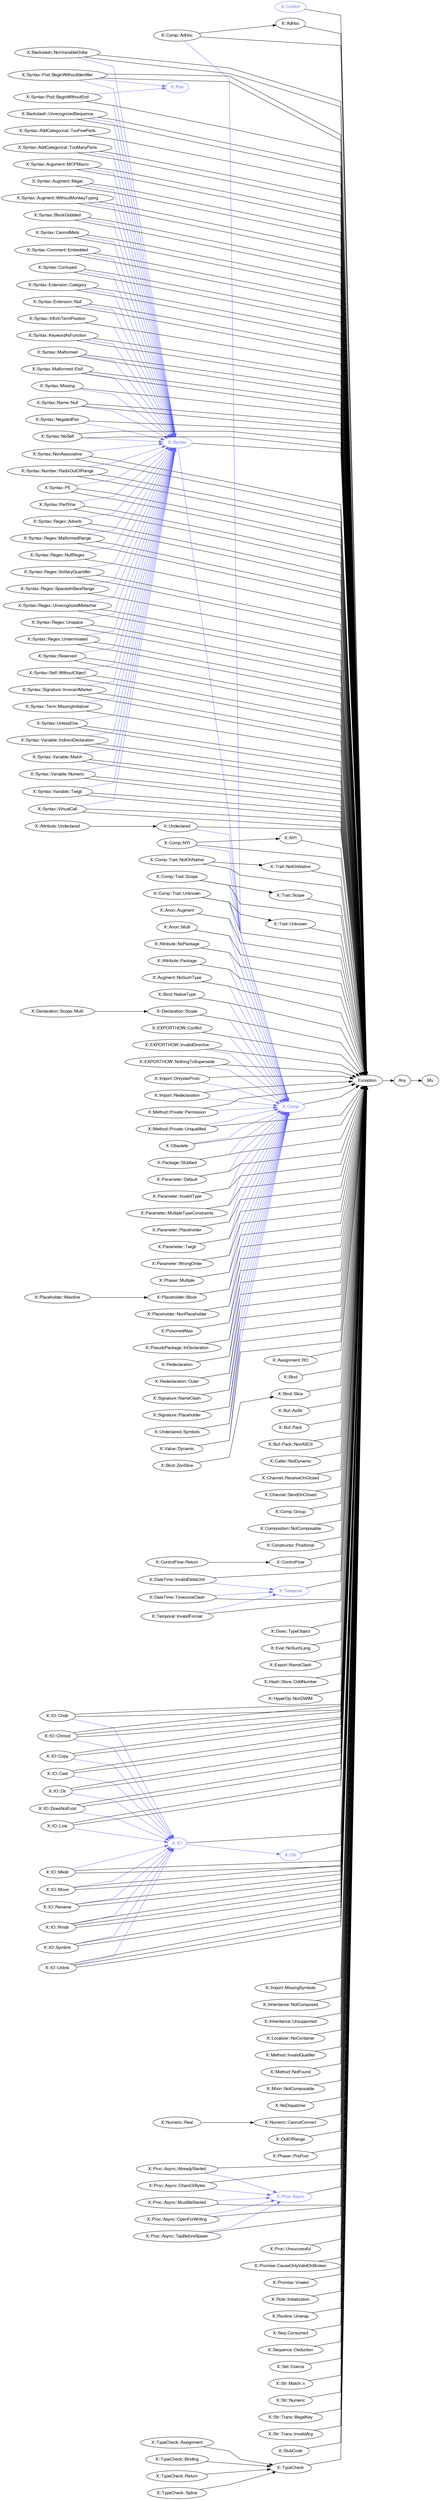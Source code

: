 digraph "perl6-type-graph" {
    rankdir=LR;
    splines=polyline;
    overlap=false; 
    // Types
    "X::Control" [color="#6666FF", fontcolor="#6666FF", href="/type/X::Control", fontname="FreeSans"];
    "X::AdHoc" [color="#000000", fontcolor="#000000", href="/type/X::AdHoc", fontname="FreeSans"];
    "X::Comp" [color="#6666FF", fontcolor="#6666FF", href="/type/X::Comp", fontname="FreeSans"];
    "X::Anon::Augment" [color="#000000", fontcolor="#000000", href="/type/X::Anon::Augment", fontname="FreeSans"];
    "X::Anon::Multi" [color="#000000", fontcolor="#000000", href="/type/X::Anon::Multi", fontname="FreeSans"];
    "X::Assignment::RO" [color="#000000", fontcolor="#000000", href="/type/X::Assignment::RO", fontname="FreeSans"];
    "X::Attribute::NoPackage" [color="#000000", fontcolor="#000000", href="/type/X::Attribute::NoPackage", fontname="FreeSans"];
    "X::Attribute::Package" [color="#000000", fontcolor="#000000", href="/type/X::Attribute::Package", fontname="FreeSans"];
    "X::Undeclared" [color="#000000", fontcolor="#000000", href="/type/X::Undeclared", fontname="FreeSans"];
    "X::Attribute::Undeclared" [color="#000000", fontcolor="#000000", href="/type/X::Attribute::Undeclared", fontname="FreeSans"];
    "X::Augment::NoSuchType" [color="#000000", fontcolor="#000000", href="/type/X::Augment::NoSuchType", fontname="FreeSans"];
    "X::Syntax" [color="#6666FF", fontcolor="#6666FF", href="/type/X::Syntax", fontname="FreeSans"];
    "X::Backslash::NonVariableDollar" [color="#000000", fontcolor="#000000", href="/type/X::Backslash::NonVariableDollar", fontname="FreeSans"];
    "X::Backslash::UnrecognizedSequence" [color="#000000", fontcolor="#000000", href="/type/X::Backslash::UnrecognizedSequence", fontname="FreeSans"];
    "X::Bind" [color="#000000", fontcolor="#000000", href="/type/X::Bind", fontname="FreeSans"];
    "X::Bind::NativeType" [color="#000000", fontcolor="#000000", href="/type/X::Bind::NativeType", fontname="FreeSans"];
    "X::Bind::Slice" [color="#000000", fontcolor="#000000", href="/type/X::Bind::Slice", fontname="FreeSans"];
    "X::Bind::ZenSlice" [color="#000000", fontcolor="#000000", href="/type/X::Bind::ZenSlice", fontname="FreeSans"];
    "X::Buf::AsStr" [color="#000000", fontcolor="#000000", href="/type/X::Buf::AsStr", fontname="FreeSans"];
    "X::Buf::Pack" [color="#000000", fontcolor="#000000", href="/type/X::Buf::Pack", fontname="FreeSans"];
    "X::Buf::Pack::NonASCII" [color="#000000", fontcolor="#000000", href="/type/X::Buf::Pack::NonASCII", fontname="FreeSans"];
    "X::Caller::NotDynamic" [color="#000000", fontcolor="#000000", href="/type/X::Caller::NotDynamic", fontname="FreeSans"];
    "X::Channel::ReceiveOnClosed" [color="#000000", fontcolor="#000000", href="/type/X::Channel::ReceiveOnClosed", fontname="FreeSans"];
    "X::Channel::SendOnClosed" [color="#000000", fontcolor="#000000", href="/type/X::Channel::SendOnClosed", fontname="FreeSans"];
    "X::Comp::AdHoc" [color="#000000", fontcolor="#000000", href="/type/X::Comp::AdHoc", fontname="FreeSans"];
    "X::Comp::Group" [color="#000000", fontcolor="#000000", href="/type/X::Comp::Group", fontname="FreeSans"];
    "X::NYI" [color="#000000", fontcolor="#000000", href="/type/X::NYI", fontname="FreeSans"];
    "X::Comp::NYI" [color="#000000", fontcolor="#000000", href="/type/X::Comp::NYI", fontname="FreeSans"];
    "X::Trait::NotOnNative" [color="#000000", fontcolor="#000000", href="/type/X::Trait::NotOnNative", fontname="FreeSans"];
    "X::Comp::Trait::NotOnNative" [color="#000000", fontcolor="#000000", href="/type/X::Comp::Trait::NotOnNative", fontname="FreeSans"];
    "X::Trait::Scope" [color="#000000", fontcolor="#000000", href="/type/X::Trait::Scope", fontname="FreeSans"];
    "X::Comp::Trait::Scope" [color="#000000", fontcolor="#000000", href="/type/X::Comp::Trait::Scope", fontname="FreeSans"];
    "X::Trait::Unknown" [color="#000000", fontcolor="#000000", href="/type/X::Trait::Unknown", fontname="FreeSans"];
    "X::Comp::Trait::Unknown" [color="#000000", fontcolor="#000000", href="/type/X::Comp::Trait::Unknown", fontname="FreeSans"];
    "X::Composition::NotComposable" [color="#000000", fontcolor="#000000", href="/type/X::Composition::NotComposable", fontname="FreeSans"];
    "X::Constructor::Positional" [color="#000000", fontcolor="#000000", href="/type/X::Constructor::Positional", fontname="FreeSans"];
    "X::ControlFlow" [color="#000000", fontcolor="#000000", href="/type/X::ControlFlow", fontname="FreeSans"];
    "X::ControlFlow::Return" [color="#000000", fontcolor="#000000", href="/type/X::ControlFlow::Return", fontname="FreeSans"];
    "X::Temporal" [color="#6666FF", fontcolor="#6666FF", href="/type/X::Temporal", fontname="FreeSans"];
    "X::DateTime::InvalidDeltaUnit" [color="#000000", fontcolor="#000000", href="/type/X::DateTime::InvalidDeltaUnit", fontname="FreeSans"];
    "X::DateTime::TimezoneClash" [color="#000000", fontcolor="#000000", href="/type/X::DateTime::TimezoneClash", fontname="FreeSans"];
    "X::Declaration::Scope" [color="#000000", fontcolor="#000000", href="/type/X::Declaration::Scope", fontname="FreeSans"];
    "X::Declaration::Scope::Multi" [color="#000000", fontcolor="#000000", href="/type/X::Declaration::Scope::Multi", fontname="FreeSans"];
    "X::Does::TypeObject" [color="#000000", fontcolor="#000000", href="/type/X::Does::TypeObject", fontname="FreeSans"];
    "X::EXPORTHOW::Conflict" [color="#000000", fontcolor="#000000", href="/type/X::EXPORTHOW::Conflict", fontname="FreeSans"];
    "X::EXPORTHOW::InvalidDirective" [color="#000000", fontcolor="#000000", href="/type/X::EXPORTHOW::InvalidDirective", fontname="FreeSans"];
    "X::EXPORTHOW::NothingToSupersede" [color="#000000", fontcolor="#000000", href="/type/X::EXPORTHOW::NothingToSupersede", fontname="FreeSans"];
    "X::Eval::NoSuchLang" [color="#000000", fontcolor="#000000", href="/type/X::Eval::NoSuchLang", fontname="FreeSans"];
    "X::Export::NameClash" [color="#000000", fontcolor="#000000", href="/type/X::Export::NameClash", fontname="FreeSans"];
    "X::Hash::Store::OddNumber" [color="#000000", fontcolor="#000000", href="/type/X::Hash::Store::OddNumber", fontname="FreeSans"];
    "X::HyperOp::NonDWIM" [color="#000000", fontcolor="#000000", href="/type/X::HyperOp::NonDWIM", fontname="FreeSans"];
    "X::OS" [color="#6666FF", fontcolor="#6666FF", href="/type/X::OS", fontname="FreeSans"];
    "X::IO" [color="#6666FF", fontcolor="#6666FF", href="/type/X::IO", fontname="FreeSans"];
    "X::IO::Chdir" [color="#000000", fontcolor="#000000", href="/type/X::IO::Chdir", fontname="FreeSans"];
    "X::IO::Chmod" [color="#000000", fontcolor="#000000", href="/type/X::IO::Chmod", fontname="FreeSans"];
    "X::IO::Copy" [color="#000000", fontcolor="#000000", href="/type/X::IO::Copy", fontname="FreeSans"];
    "X::IO::Cwd" [color="#000000", fontcolor="#000000", href="/type/X::IO::Cwd", fontname="FreeSans"];
    "X::IO::Dir" [color="#000000", fontcolor="#000000", href="/type/X::IO::Dir", fontname="FreeSans"];
    "X::IO::DoesNotExist" [color="#000000", fontcolor="#000000", href="/type/X::IO::DoesNotExist", fontname="FreeSans"];
    "X::IO::Link" [color="#000000", fontcolor="#000000", href="/type/X::IO::Link", fontname="FreeSans"];
    "X::IO::Mkdir" [color="#000000", fontcolor="#000000", href="/type/X::IO::Mkdir", fontname="FreeSans"];
    "X::IO::Move" [color="#000000", fontcolor="#000000", href="/type/X::IO::Move", fontname="FreeSans"];
    "X::IO::Rename" [color="#000000", fontcolor="#000000", href="/type/X::IO::Rename", fontname="FreeSans"];
    "X::IO::Rmdir" [color="#000000", fontcolor="#000000", href="/type/X::IO::Rmdir", fontname="FreeSans"];
    "X::IO::Symlink" [color="#000000", fontcolor="#000000", href="/type/X::IO::Symlink", fontname="FreeSans"];
    "X::IO::Unlink" [color="#000000", fontcolor="#000000", href="/type/X::IO::Unlink", fontname="FreeSans"];
    "X::Import::MissingSymbols" [color="#000000", fontcolor="#000000", href="/type/X::Import::MissingSymbols", fontname="FreeSans"];
    "X::Import::OnlystarProto" [color="#000000", fontcolor="#000000", href="/type/X::Import::OnlystarProto", fontname="FreeSans"];
    "X::Import::Redeclaration" [color="#000000", fontcolor="#000000", href="/type/X::Import::Redeclaration", fontname="FreeSans"];
    "X::Inheritance::NotComposed" [color="#000000", fontcolor="#000000", href="/type/X::Inheritance::NotComposed", fontname="FreeSans"];
    "X::Inheritance::Unsupported" [color="#000000", fontcolor="#000000", href="/type/X::Inheritance::Unsupported", fontname="FreeSans"];
    "X::Localizer::NoContainer" [color="#000000", fontcolor="#000000", href="/type/X::Localizer::NoContainer", fontname="FreeSans"];
    "X::Method::InvalidQualifier" [color="#000000", fontcolor="#000000", href="/type/X::Method::InvalidQualifier", fontname="FreeSans"];
    "X::Method::NotFound" [color="#000000", fontcolor="#000000", href="/type/X::Method::NotFound", fontname="FreeSans"];
    "X::Method::Private::Permission" [color="#000000", fontcolor="#000000", href="/type/X::Method::Private::Permission", fontname="FreeSans"];
    "X::Method::Private::Unqualified" [color="#000000", fontcolor="#000000", href="/type/X::Method::Private::Unqualified", fontname="FreeSans"];
    "X::Mixin::NotComposable" [color="#000000", fontcolor="#000000", href="/type/X::Mixin::NotComposable", fontname="FreeSans"];
    "X::NoDispatcher" [color="#000000", fontcolor="#000000", href="/type/X::NoDispatcher", fontname="FreeSans"];
    "X::Numeric::CannotConvert" [color="#000000", fontcolor="#000000", href="/type/X::Numeric::CannotConvert", fontname="FreeSans"];
    "X::Numeric::Real" [color="#000000", fontcolor="#000000", href="/type/X::Numeric::Real", fontname="FreeSans"];
    "X::Obsolete" [color="#000000", fontcolor="#000000", href="/type/X::Obsolete", fontname="FreeSans"];
    "X::OutOfRange" [color="#000000", fontcolor="#000000", href="/type/X::OutOfRange", fontname="FreeSans"];
    "X::Package::Stubbed" [color="#000000", fontcolor="#000000", href="/type/X::Package::Stubbed", fontname="FreeSans"];
    "X::Parameter::Default" [color="#000000", fontcolor="#000000", href="/type/X::Parameter::Default", fontname="FreeSans"];
    "X::Parameter::InvalidType" [color="#000000", fontcolor="#000000", href="/type/X::Parameter::InvalidType", fontname="FreeSans"];
    "X::Parameter::MultipleTypeConstraints" [color="#000000", fontcolor="#000000", href="/type/X::Parameter::MultipleTypeConstraints", fontname="FreeSans"];
    "X::Parameter::Placeholder" [color="#000000", fontcolor="#000000", href="/type/X::Parameter::Placeholder", fontname="FreeSans"];
    "X::Parameter::Twigil" [color="#000000", fontcolor="#000000", href="/type/X::Parameter::Twigil", fontname="FreeSans"];
    "X::Parameter::WrongOrder" [color="#000000", fontcolor="#000000", href="/type/X::Parameter::WrongOrder", fontname="FreeSans"];
    "X::Phaser::Multiple" [color="#000000", fontcolor="#000000", href="/type/X::Phaser::Multiple", fontname="FreeSans"];
    "X::Phaser::PrePost" [color="#000000", fontcolor="#000000", href="/type/X::Phaser::PrePost", fontname="FreeSans"];
    "X::Placeholder::Block" [color="#000000", fontcolor="#000000", href="/type/X::Placeholder::Block", fontname="FreeSans"];
    "X::Placeholder::Mainline" [color="#000000", fontcolor="#000000", href="/type/X::Placeholder::Mainline", fontname="FreeSans"];
    "X::Placeholder::NonPlaceholder" [color="#000000", fontcolor="#000000", href="/type/X::Placeholder::NonPlaceholder", fontname="FreeSans"];
    "X::Pod" [color="#6666FF", fontcolor="#6666FF", href="/type/X::Pod", fontname="FreeSans"];
    "X::PoisonedAlias" [color="#000000", fontcolor="#000000", href="/type/X::PoisonedAlias", fontname="FreeSans"];
    "X::Proc::Async" [color="#6666FF", fontcolor="#6666FF", href="/type/X::Proc::Async", fontname="FreeSans"];
    "X::Proc::Async::AlreadyStarted" [color="#000000", fontcolor="#000000", href="/type/X::Proc::Async::AlreadyStarted", fontname="FreeSans"];
    "X::Proc::Async::CharsOrBytes" [color="#000000", fontcolor="#000000", href="/type/X::Proc::Async::CharsOrBytes", fontname="FreeSans"];
    "X::Proc::Async::MustBeStarted" [color="#000000", fontcolor="#000000", href="/type/X::Proc::Async::MustBeStarted", fontname="FreeSans"];
    "X::Proc::Async::OpenForWriting" [color="#000000", fontcolor="#000000", href="/type/X::Proc::Async::OpenForWriting", fontname="FreeSans"];
    "X::Proc::Async::TapBeforeSpawn" [color="#000000", fontcolor="#000000", href="/type/X::Proc::Async::TapBeforeSpawn", fontname="FreeSans"];
    "X::Proc::Unsuccessful" [color="#000000", fontcolor="#000000", href="/type/X::Proc::Unsuccessful", fontname="FreeSans"];
    "X::Promise::CauseOnlyValidOnBroken" [color="#000000", fontcolor="#000000", href="/type/X::Promise::CauseOnlyValidOnBroken", fontname="FreeSans"];
    "X::Promise::Vowed" [color="#000000", fontcolor="#000000", href="/type/X::Promise::Vowed", fontname="FreeSans"];
    "X::PseudoPackage::InDeclaration" [color="#000000", fontcolor="#000000", href="/type/X::PseudoPackage::InDeclaration", fontname="FreeSans"];
    "X::Redeclaration" [color="#000000", fontcolor="#000000", href="/type/X::Redeclaration", fontname="FreeSans"];
    "X::Redeclaration::Outer" [color="#000000", fontcolor="#000000", href="/type/X::Redeclaration::Outer", fontname="FreeSans"];
    "X::Role::Initialization" [color="#000000", fontcolor="#000000", href="/type/X::Role::Initialization", fontname="FreeSans"];
    "X::Routine::Unwrap" [color="#000000", fontcolor="#000000", href="/type/X::Routine::Unwrap", fontname="FreeSans"];
    "X::Seq::Consumed" [color="#000000", fontcolor="#000000", href="/type/X::Seq::Consumed", fontname="FreeSans"];
    "X::Sequence::Deduction" [color="#000000", fontcolor="#000000", href="/type/X::Sequence::Deduction", fontname="FreeSans"];
    "X::Set::Coerce" [color="#000000", fontcolor="#000000", href="/type/X::Set::Coerce", fontname="FreeSans"];
    "X::Signature::NameClash" [color="#000000", fontcolor="#000000", href="/type/X::Signature::NameClash", fontname="FreeSans"];
    "X::Signature::Placeholder" [color="#000000", fontcolor="#000000", href="/type/X::Signature::Placeholder", fontname="FreeSans"];
    "X::Str::Match::x" [color="#000000", fontcolor="#000000", href="/type/X::Str::Match::x", fontname="FreeSans"];
    "X::Str::Numeric" [color="#000000", fontcolor="#000000", href="/type/X::Str::Numeric", fontname="FreeSans"];
    "X::Str::Trans::IllegalKey" [color="#000000", fontcolor="#000000", href="/type/X::Str::Trans::IllegalKey", fontname="FreeSans"];
    "X::Str::Trans::InvalidArg" [color="#000000", fontcolor="#000000", href="/type/X::Str::Trans::InvalidArg", fontname="FreeSans"];
    "X::StubCode" [color="#000000", fontcolor="#000000", href="/type/X::StubCode", fontname="FreeSans"];
    "X::Syntax::AddCategorical::TooFewParts" [color="#000000", fontcolor="#000000", href="/type/X::Syntax::AddCategorical::TooFewParts", fontname="FreeSans"];
    "X::Syntax::AddCategorical::TooManyParts" [color="#000000", fontcolor="#000000", href="/type/X::Syntax::AddCategorical::TooManyParts", fontname="FreeSans"];
    "X::Syntax::Argument::MOPMacro" [color="#000000", fontcolor="#000000", href="/type/X::Syntax::Argument::MOPMacro", fontname="FreeSans"];
    "X::Syntax::Augment::Illegal" [color="#000000", fontcolor="#000000", href="/type/X::Syntax::Augment::Illegal", fontname="FreeSans"];
    "X::Syntax::Augment::WithoutMonkeyTyping" [color="#000000", fontcolor="#000000", href="/type/X::Syntax::Augment::WithoutMonkeyTyping", fontname="FreeSans"];
    "X::Syntax::BlockGobbled" [color="#000000", fontcolor="#000000", href="/type/X::Syntax::BlockGobbled", fontname="FreeSans"];
    "X::Syntax::CannotMeta" [color="#000000", fontcolor="#000000", href="/type/X::Syntax::CannotMeta", fontname="FreeSans"];
    "X::Syntax::Comment::Embedded" [color="#000000", fontcolor="#000000", href="/type/X::Syntax::Comment::Embedded", fontname="FreeSans"];
    "X::Syntax::Confused" [color="#000000", fontcolor="#000000", href="/type/X::Syntax::Confused", fontname="FreeSans"];
    "X::Syntax::Extension::Category" [color="#000000", fontcolor="#000000", href="/type/X::Syntax::Extension::Category", fontname="FreeSans"];
    "X::Syntax::Extension::Null" [color="#000000", fontcolor="#000000", href="/type/X::Syntax::Extension::Null", fontname="FreeSans"];
    "X::Syntax::InfixInTermPosition" [color="#000000", fontcolor="#000000", href="/type/X::Syntax::InfixInTermPosition", fontname="FreeSans"];
    "X::Syntax::KeywordAsFunction" [color="#000000", fontcolor="#000000", href="/type/X::Syntax::KeywordAsFunction", fontname="FreeSans"];
    "X::Syntax::Malformed" [color="#000000", fontcolor="#000000", href="/type/X::Syntax::Malformed", fontname="FreeSans"];
    "X::Syntax::Malformed::Elsif" [color="#000000", fontcolor="#000000", href="/type/X::Syntax::Malformed::Elsif", fontname="FreeSans"];
    "X::Syntax::Missing" [color="#000000", fontcolor="#000000", href="/type/X::Syntax::Missing", fontname="FreeSans"];
    "X::Syntax::Name::Null" [color="#000000", fontcolor="#000000", href="/type/X::Syntax::Name::Null", fontname="FreeSans"];
    "X::Syntax::NegatedPair" [color="#000000", fontcolor="#000000", href="/type/X::Syntax::NegatedPair", fontname="FreeSans"];
    "X::Syntax::NoSelf" [color="#000000", fontcolor="#000000", href="/type/X::Syntax::NoSelf", fontname="FreeSans"];
    "X::Syntax::NonAssociative" [color="#000000", fontcolor="#000000", href="/type/X::Syntax::NonAssociative", fontname="FreeSans"];
    "X::Syntax::Number::RadixOutOfRange" [color="#000000", fontcolor="#000000", href="/type/X::Syntax::Number::RadixOutOfRange", fontname="FreeSans"];
    "X::Syntax::P5" [color="#000000", fontcolor="#000000", href="/type/X::Syntax::P5", fontname="FreeSans"];
    "X::Syntax::Perl5Var" [color="#000000", fontcolor="#000000", href="/type/X::Syntax::Perl5Var", fontname="FreeSans"];
    "X::Syntax::Pod::BeginWithoutEnd" [color="#000000", fontcolor="#000000", href="/type/X::Syntax::Pod::BeginWithoutEnd", fontname="FreeSans"];
    "X::Syntax::Pod::BeginWithoutIdentifier" [color="#000000", fontcolor="#000000", href="/type/X::Syntax::Pod::BeginWithoutIdentifier", fontname="FreeSans"];
    "X::Syntax::Regex::Adverb" [color="#000000", fontcolor="#000000", href="/type/X::Syntax::Regex::Adverb", fontname="FreeSans"];
    "X::Syntax::Regex::MalformedRange" [color="#000000", fontcolor="#000000", href="/type/X::Syntax::Regex::MalformedRange", fontname="FreeSans"];
    "X::Syntax::Regex::NullRegex" [color="#000000", fontcolor="#000000", href="/type/X::Syntax::Regex::NullRegex", fontname="FreeSans"];
    "X::Syntax::Regex::SolitaryQuantifier" [color="#000000", fontcolor="#000000", href="/type/X::Syntax::Regex::SolitaryQuantifier", fontname="FreeSans"];
    "X::Syntax::Regex::SpacesInBareRange" [color="#000000", fontcolor="#000000", href="/type/X::Syntax::Regex::SpacesInBareRange", fontname="FreeSans"];
    "X::Syntax::Regex::UnrecognizedMetachar" [color="#000000", fontcolor="#000000", href="/type/X::Syntax::Regex::UnrecognizedMetachar", fontname="FreeSans"];
    "X::Syntax::Regex::Unspace" [color="#000000", fontcolor="#000000", href="/type/X::Syntax::Regex::Unspace", fontname="FreeSans"];
    "X::Syntax::Regex::Unterminated" [color="#000000", fontcolor="#000000", href="/type/X::Syntax::Regex::Unterminated", fontname="FreeSans"];
    "X::Syntax::Reserved" [color="#000000", fontcolor="#000000", href="/type/X::Syntax::Reserved", fontname="FreeSans"];
    "X::Syntax::Self::WithoutObject" [color="#000000", fontcolor="#000000", href="/type/X::Syntax::Self::WithoutObject", fontname="FreeSans"];
    "X::Syntax::Signature::InvocantMarker" [color="#000000", fontcolor="#000000", href="/type/X::Syntax::Signature::InvocantMarker", fontname="FreeSans"];
    "X::Syntax::Term::MissingInitializer" [color="#000000", fontcolor="#000000", href="/type/X::Syntax::Term::MissingInitializer", fontname="FreeSans"];
    "X::Syntax::UnlessElse" [color="#000000", fontcolor="#000000", href="/type/X::Syntax::UnlessElse", fontname="FreeSans"];
    "X::Syntax::Variable::IndirectDeclaration" [color="#000000", fontcolor="#000000", href="/type/X::Syntax::Variable::IndirectDeclaration", fontname="FreeSans"];
    "X::Syntax::Variable::Match" [color="#000000", fontcolor="#000000", href="/type/X::Syntax::Variable::Match", fontname="FreeSans"];
    "X::Syntax::Variable::Numeric" [color="#000000", fontcolor="#000000", href="/type/X::Syntax::Variable::Numeric", fontname="FreeSans"];
    "X::Syntax::Variable::Twigil" [color="#000000", fontcolor="#000000", href="/type/X::Syntax::Variable::Twigil", fontname="FreeSans"];
    "X::Syntax::VirtualCall" [color="#000000", fontcolor="#000000", href="/type/X::Syntax::VirtualCall", fontname="FreeSans"];
    "X::Temporal::InvalidFormat" [color="#000000", fontcolor="#000000", href="/type/X::Temporal::InvalidFormat", fontname="FreeSans"];
    "X::TypeCheck" [color="#000000", fontcolor="#000000", href="/type/X::TypeCheck", fontname="FreeSans"];
    "X::TypeCheck::Assignment" [color="#000000", fontcolor="#000000", href="/type/X::TypeCheck::Assignment", fontname="FreeSans"];
    "X::TypeCheck::Binding" [color="#000000", fontcolor="#000000", href="/type/X::TypeCheck::Binding", fontname="FreeSans"];
    "X::TypeCheck::Return" [color="#000000", fontcolor="#000000", href="/type/X::TypeCheck::Return", fontname="FreeSans"];
    "X::TypeCheck::Splice" [color="#000000", fontcolor="#000000", href="/type/X::TypeCheck::Splice", fontname="FreeSans"];
    "X::Undeclared::Symbols" [color="#000000", fontcolor="#000000", href="/type/X::Undeclared::Symbols", fontname="FreeSans"];
    "X::Value::Dynamic" [color="#000000", fontcolor="#000000", href="/type/X::Value::Dynamic", fontname="FreeSans"];
    "Exception" [color="#000000", fontcolor="#000000", href="/type/Exception", fontname="FreeSans"];
    "Any" [color="#000000", fontcolor="#000000", href="/type/Any", fontname="FreeSans"];
    "Mu" [color="#000000", fontcolor="#000000", href="/type/Mu", fontname="FreeSans"];

    // Superclasses
    "X::Control" -> "Exception" [color="#000000"];
    "X::AdHoc" -> "Exception" [color="#000000"];
    "X::Comp" -> "Exception" [color="#000000"];
    "X::Anon::Augment" -> "Exception" [color="#000000"];
    "X::Anon::Multi" -> "Exception" [color="#000000"];
    "X::Assignment::RO" -> "Exception" [color="#000000"];
    "X::Attribute::NoPackage" -> "Exception" [color="#000000"];
    "X::Attribute::Package" -> "Exception" [color="#000000"];
    "X::Undeclared" -> "Exception" [color="#000000"];
    "X::Attribute::Undeclared" -> "X::Undeclared" [color="#000000"];
    "X::Augment::NoSuchType" -> "Exception" [color="#000000"];
    "X::Syntax" -> "Exception" [color="#000000"];
    "X::Backslash::NonVariableDollar" -> "Exception" [color="#000000"];
    "X::Backslash::NonVariableDollar" -> "Exception" [color="#000000"];
    "X::Backslash::UnrecognizedSequence" -> "Exception" [color="#000000"];
    "X::Backslash::UnrecognizedSequence" -> "Exception" [color="#000000"];
    "X::Bind" -> "Exception" [color="#000000"];
    "X::Bind::NativeType" -> "Exception" [color="#000000"];
    "X::Bind::Slice" -> "Exception" [color="#000000"];
    "X::Bind::ZenSlice" -> "X::Bind::Slice" [color="#000000"];
    "X::Buf::AsStr" -> "Exception" [color="#000000"];
    "X::Buf::Pack" -> "Exception" [color="#000000"];
    "X::Buf::Pack::NonASCII" -> "Exception" [color="#000000"];
    "X::Caller::NotDynamic" -> "Exception" [color="#000000"];
    "X::Channel::ReceiveOnClosed" -> "Exception" [color="#000000"];
    "X::Channel::SendOnClosed" -> "Exception" [color="#000000"];
    "X::Comp::AdHoc" -> "X::AdHoc" [color="#000000"];
    "X::Comp::AdHoc" -> "Exception" [color="#000000"];
    "X::Comp::Group" -> "Exception" [color="#000000"];
    "X::NYI" -> "Exception" [color="#000000"];
    "X::Comp::NYI" -> "X::NYI" [color="#000000"];
    "X::Comp::NYI" -> "Exception" [color="#000000"];
    "X::Trait::NotOnNative" -> "Exception" [color="#000000"];
    "X::Comp::Trait::NotOnNative" -> "X::Trait::NotOnNative" [color="#000000"];
    "X::Comp::Trait::NotOnNative" -> "Exception" [color="#000000"];
    "X::Trait::Scope" -> "Exception" [color="#000000"];
    "X::Comp::Trait::Scope" -> "X::Trait::Scope" [color="#000000"];
    "X::Comp::Trait::Scope" -> "Exception" [color="#000000"];
    "X::Trait::Unknown" -> "Exception" [color="#000000"];
    "X::Comp::Trait::Unknown" -> "X::Trait::Unknown" [color="#000000"];
    "X::Comp::Trait::Unknown" -> "Exception" [color="#000000"];
    "X::Composition::NotComposable" -> "Exception" [color="#000000"];
    "X::Constructor::Positional" -> "Exception" [color="#000000"];
    "X::ControlFlow" -> "Exception" [color="#000000"];
    "X::ControlFlow::Return" -> "X::ControlFlow" [color="#000000"];
    "X::Temporal" -> "Exception" [color="#000000"];
    "X::DateTime::InvalidDeltaUnit" -> "Exception" [color="#000000"];
    "X::DateTime::TimezoneClash" -> "Exception" [color="#000000"];
    "X::Declaration::Scope" -> "Exception" [color="#000000"];
    "X::Declaration::Scope::Multi" -> "X::Declaration::Scope" [color="#000000"];
    "X::Does::TypeObject" -> "Exception" [color="#000000"];
    "X::EXPORTHOW::Conflict" -> "Exception" [color="#000000"];
    "X::EXPORTHOW::InvalidDirective" -> "Exception" [color="#000000"];
    "X::EXPORTHOW::NothingToSupersede" -> "Exception" [color="#000000"];
    "X::Eval::NoSuchLang" -> "Exception" [color="#000000"];
    "X::Export::NameClash" -> "Exception" [color="#000000"];
    "X::Hash::Store::OddNumber" -> "Exception" [color="#000000"];
    "X::HyperOp::NonDWIM" -> "Exception" [color="#000000"];
    "X::OS" -> "Exception" [color="#000000"];
    "X::IO" -> "Exception" [color="#000000"];
    "X::IO::Chdir" -> "Exception" [color="#000000"];
    "X::IO::Chdir" -> "Exception" [color="#000000"];
    "X::IO::Chmod" -> "Exception" [color="#000000"];
    "X::IO::Chmod" -> "Exception" [color="#000000"];
    "X::IO::Chmod" -> "Exception" [color="#000000"];
    "X::IO::Copy" -> "Exception" [color="#000000"];
    "X::IO::Copy" -> "Exception" [color="#000000"];
    "X::IO::Cwd" -> "Exception" [color="#000000"];
    "X::IO::Cwd" -> "Exception" [color="#000000"];
    "X::IO::Dir" -> "Exception" [color="#000000"];
    "X::IO::Dir" -> "Exception" [color="#000000"];
    "X::IO::DoesNotExist" -> "Exception" [color="#000000"];
    "X::IO::DoesNotExist" -> "Exception" [color="#000000"];
    "X::IO::Link" -> "Exception" [color="#000000"];
    "X::IO::Link" -> "Exception" [color="#000000"];
    "X::IO::Mkdir" -> "Exception" [color="#000000"];
    "X::IO::Mkdir" -> "Exception" [color="#000000"];
    "X::IO::Move" -> "Exception" [color="#000000"];
    "X::IO::Move" -> "Exception" [color="#000000"];
    "X::IO::Rename" -> "Exception" [color="#000000"];
    "X::IO::Rename" -> "Exception" [color="#000000"];
    "X::IO::Rmdir" -> "Exception" [color="#000000"];
    "X::IO::Rmdir" -> "Exception" [color="#000000"];
    "X::IO::Rmdir" -> "Exception" [color="#000000"];
    "X::IO::Symlink" -> "Exception" [color="#000000"];
    "X::IO::Symlink" -> "Exception" [color="#000000"];
    "X::IO::Unlink" -> "Exception" [color="#000000"];
    "X::IO::Unlink" -> "Exception" [color="#000000"];
    "X::IO::Unlink" -> "Exception" [color="#000000"];
    "X::Import::MissingSymbols" -> "Exception" [color="#000000"];
    "X::Import::OnlystarProto" -> "Exception" [color="#000000"];
    "X::Import::Redeclaration" -> "Exception" [color="#000000"];
    "X::Inheritance::NotComposed" -> "Exception" [color="#000000"];
    "X::Inheritance::Unsupported" -> "Exception" [color="#000000"];
    "X::Localizer::NoContainer" -> "Exception" [color="#000000"];
    "X::Method::InvalidQualifier" -> "Exception" [color="#000000"];
    "X::Method::NotFound" -> "Exception" [color="#000000"];
    "X::Method::Private::Permission" -> "Exception" [color="#000000"];
    "X::Method::Private::Unqualified" -> "Exception" [color="#000000"];
    "X::Mixin::NotComposable" -> "Exception" [color="#000000"];
    "X::NoDispatcher" -> "Exception" [color="#000000"];
    "X::Numeric::CannotConvert" -> "Exception" [color="#000000"];
    "X::Numeric::Real" -> "X::Numeric::CannotConvert" [color="#000000"];
    "X::Obsolete" -> "Exception" [color="#000000"];
    "X::OutOfRange" -> "Exception" [color="#000000"];
    "X::Package::Stubbed" -> "Exception" [color="#000000"];
    "X::Parameter::Default" -> "Exception" [color="#000000"];
    "X::Parameter::InvalidType" -> "Exception" [color="#000000"];
    "X::Parameter::MultipleTypeConstraints" -> "Exception" [color="#000000"];
    "X::Parameter::Placeholder" -> "Exception" [color="#000000"];
    "X::Parameter::Twigil" -> "Exception" [color="#000000"];
    "X::Parameter::WrongOrder" -> "Exception" [color="#000000"];
    "X::Phaser::Multiple" -> "Exception" [color="#000000"];
    "X::Phaser::PrePost" -> "Exception" [color="#000000"];
    "X::Placeholder::Block" -> "Exception" [color="#000000"];
    "X::Placeholder::Mainline" -> "X::Placeholder::Block" [color="#000000"];
    "X::Placeholder::NonPlaceholder" -> "Exception" [color="#000000"];
    "X::PoisonedAlias" -> "Exception" [color="#000000"];
    "X::Proc::Async" -> "Exception" [color="#000000"];
    "X::Proc::Async::AlreadyStarted" -> "Exception" [color="#000000"];
    "X::Proc::Async::CharsOrBytes" -> "Exception" [color="#000000"];
    "X::Proc::Async::MustBeStarted" -> "Exception" [color="#000000"];
    "X::Proc::Async::OpenForWriting" -> "Exception" [color="#000000"];
    "X::Proc::Async::TapBeforeSpawn" -> "Exception" [color="#000000"];
    "X::Proc::Unsuccessful" -> "Exception" [color="#000000"];
    "X::Promise::CauseOnlyValidOnBroken" -> "Exception" [color="#000000"];
    "X::Promise::Vowed" -> "Exception" [color="#000000"];
    "X::PseudoPackage::InDeclaration" -> "Exception" [color="#000000"];
    "X::Redeclaration" -> "Exception" [color="#000000"];
    "X::Redeclaration::Outer" -> "Exception" [color="#000000"];
    "X::Role::Initialization" -> "Exception" [color="#000000"];
    "X::Routine::Unwrap" -> "Exception" [color="#000000"];
    "X::Seq::Consumed" -> "Exception" [color="#000000"];
    "X::Sequence::Deduction" -> "Exception" [color="#000000"];
    "X::Set::Coerce" -> "Exception" [color="#000000"];
    "X::Signature::NameClash" -> "Exception" [color="#000000"];
    "X::Signature::Placeholder" -> "Exception" [color="#000000"];
    "X::Str::Match::x" -> "Exception" [color="#000000"];
    "X::Str::Numeric" -> "Exception" [color="#000000"];
    "X::Str::Trans::IllegalKey" -> "Exception" [color="#000000"];
    "X::Str::Trans::InvalidArg" -> "Exception" [color="#000000"];
    "X::StubCode" -> "Exception" [color="#000000"];
    "X::Syntax::AddCategorical::TooFewParts" -> "Exception" [color="#000000"];
    "X::Syntax::AddCategorical::TooManyParts" -> "Exception" [color="#000000"];
    "X::Syntax::AddCategorical::TooManyParts" -> "Exception" [color="#000000"];
    "X::Syntax::Argument::MOPMacro" -> "Exception" [color="#000000"];
    "X::Syntax::Argument::MOPMacro" -> "Exception" [color="#000000"];
    "X::Syntax::Augment::Illegal" -> "Exception" [color="#000000"];
    "X::Syntax::Augment::Illegal" -> "Exception" [color="#000000"];
    "X::Syntax::Augment::WithoutMonkeyTyping" -> "Exception" [color="#000000"];
    "X::Syntax::Augment::WithoutMonkeyTyping" -> "Exception" [color="#000000"];
    "X::Syntax::BlockGobbled" -> "Exception" [color="#000000"];
    "X::Syntax::BlockGobbled" -> "Exception" [color="#000000"];
    "X::Syntax::CannotMeta" -> "Exception" [color="#000000"];
    "X::Syntax::CannotMeta" -> "Exception" [color="#000000"];
    "X::Syntax::Comment::Embedded" -> "Exception" [color="#000000"];
    "X::Syntax::Comment::Embedded" -> "Exception" [color="#000000"];
    "X::Syntax::Confused" -> "Exception" [color="#000000"];
    "X::Syntax::Confused" -> "Exception" [color="#000000"];
    "X::Syntax::Extension::Category" -> "Exception" [color="#000000"];
    "X::Syntax::Extension::Category" -> "Exception" [color="#000000"];
    "X::Syntax::Extension::Null" -> "Exception" [color="#000000"];
    "X::Syntax::Extension::Null" -> "Exception" [color="#000000"];
    "X::Syntax::InfixInTermPosition" -> "Exception" [color="#000000"];
    "X::Syntax::KeywordAsFunction" -> "Exception" [color="#000000"];
    "X::Syntax::KeywordAsFunction" -> "Exception" [color="#000000"];
    "X::Syntax::Malformed" -> "Exception" [color="#000000"];
    "X::Syntax::Malformed" -> "Exception" [color="#000000"];
    "X::Syntax::Malformed::Elsif" -> "Exception" [color="#000000"];
    "X::Syntax::Malformed::Elsif" -> "Exception" [color="#000000"];
    "X::Syntax::Missing" -> "Exception" [color="#000000"];
    "X::Syntax::Name::Null" -> "Exception" [color="#000000"];
    "X::Syntax::Name::Null" -> "Exception" [color="#000000"];
    "X::Syntax::NegatedPair" -> "Exception" [color="#000000"];
    "X::Syntax::NoSelf" -> "Exception" [color="#000000"];
    "X::Syntax::NoSelf" -> "Exception" [color="#000000"];
    "X::Syntax::NonAssociative" -> "Exception" [color="#000000"];
    "X::Syntax::NonAssociative" -> "Exception" [color="#000000"];
    "X::Syntax::Number::RadixOutOfRange" -> "Exception" [color="#000000"];
    "X::Syntax::Number::RadixOutOfRange" -> "Exception" [color="#000000"];
    "X::Syntax::P5" -> "Exception" [color="#000000"];
    "X::Syntax::P5" -> "Exception" [color="#000000"];
    "X::Syntax::Perl5Var" -> "Exception" [color="#000000"];
    "X::Syntax::Perl5Var" -> "Exception" [color="#000000"];
    "X::Syntax::Pod::BeginWithoutEnd" -> "Exception" [color="#000000"];
    "X::Syntax::Pod::BeginWithoutIdentifier" -> "Exception" [color="#000000"];
    "X::Syntax::Pod::BeginWithoutIdentifier" -> "Exception" [color="#000000"];
    "X::Syntax::Regex::Adverb" -> "Exception" [color="#000000"];
    "X::Syntax::Regex::Adverb" -> "Exception" [color="#000000"];
    "X::Syntax::Regex::MalformedRange" -> "Exception" [color="#000000"];
    "X::Syntax::Regex::MalformedRange" -> "Exception" [color="#000000"];
    "X::Syntax::Regex::NullRegex" -> "Exception" [color="#000000"];
    "X::Syntax::Regex::SolitaryQuantifier" -> "Exception" [color="#000000"];
    "X::Syntax::Regex::SolitaryQuantifier" -> "Exception" [color="#000000"];
    "X::Syntax::Regex::SpacesInBareRange" -> "Exception" [color="#000000"];
    "X::Syntax::Regex::UnrecognizedMetachar" -> "Exception" [color="#000000"];
    "X::Syntax::Regex::UnrecognizedMetachar" -> "Exception" [color="#000000"];
    "X::Syntax::Regex::Unspace" -> "Exception" [color="#000000"];
    "X::Syntax::Regex::Unspace" -> "Exception" [color="#000000"];
    "X::Syntax::Regex::Unterminated" -> "Exception" [color="#000000"];
    "X::Syntax::Regex::Unterminated" -> "Exception" [color="#000000"];
    "X::Syntax::Reserved" -> "Exception" [color="#000000"];
    "X::Syntax::Reserved" -> "Exception" [color="#000000"];
    "X::Syntax::Self::WithoutObject" -> "Exception" [color="#000000"];
    "X::Syntax::Self::WithoutObject" -> "Exception" [color="#000000"];
    "X::Syntax::Signature::InvocantMarker" -> "Exception" [color="#000000"];
    "X::Syntax::Signature::InvocantMarker" -> "Exception" [color="#000000"];
    "X::Syntax::Term::MissingInitializer" -> "Exception" [color="#000000"];
    "X::Syntax::UnlessElse" -> "Exception" [color="#000000"];
    "X::Syntax::UnlessElse" -> "Exception" [color="#000000"];
    "X::Syntax::Variable::IndirectDeclaration" -> "Exception" [color="#000000"];
    "X::Syntax::Variable::IndirectDeclaration" -> "Exception" [color="#000000"];
    "X::Syntax::Variable::Match" -> "Exception" [color="#000000"];
    "X::Syntax::Variable::Match" -> "Exception" [color="#000000"];
    "X::Syntax::Variable::Numeric" -> "Exception" [color="#000000"];
    "X::Syntax::Variable::Numeric" -> "Exception" [color="#000000"];
    "X::Syntax::Variable::Twigil" -> "Exception" [color="#000000"];
    "X::Syntax::Variable::Twigil" -> "Exception" [color="#000000"];
    "X::Syntax::VirtualCall" -> "Exception" [color="#000000"];
    "X::Syntax::VirtualCall" -> "Exception" [color="#000000"];
    "X::Temporal::InvalidFormat" -> "Exception" [color="#000000"];
    "X::TypeCheck" -> "Exception" [color="#000000"];
    "X::TypeCheck::Assignment" -> "X::TypeCheck" [color="#000000"];
    "X::TypeCheck::Binding" -> "X::TypeCheck" [color="#000000"];
    "X::TypeCheck::Return" -> "X::TypeCheck" [color="#000000"];
    "X::TypeCheck::Splice" -> "X::TypeCheck" [color="#000000"];
    "X::Undeclared::Symbols" -> "Exception" [color="#000000"];
    "X::Value::Dynamic" -> "Exception" [color="#000000"];
    "Exception" -> "Any" [color="#000000"];
    "Any" -> "Mu" [color="#000000"];

    // Roles
    "X::Anon::Augment" -> "X::Comp" [color="#6666FF"];
    "X::Anon::Multi" -> "X::Comp" [color="#6666FF"];
    "X::Attribute::NoPackage" -> "X::Comp" [color="#6666FF"];
    "X::Attribute::Package" -> "X::Comp" [color="#6666FF"];
    "X::Undeclared" -> "X::Comp" [color="#6666FF"];
    "X::Augment::NoSuchType" -> "X::Comp" [color="#6666FF"];
    "X::Syntax" -> "X::Comp" [color="#6666FF"];
    "X::Backslash::NonVariableDollar" -> "X::Syntax" [color="#6666FF"];
    "X::Backslash::UnrecognizedSequence" -> "X::Syntax" [color="#6666FF"];
    "X::Bind::NativeType" -> "X::Comp" [color="#6666FF"];
    "X::Comp::AdHoc" -> "X::Comp" [color="#6666FF"];
    "X::Comp::NYI" -> "X::Comp" [color="#6666FF"];
    "X::Comp::Trait::NotOnNative" -> "X::Comp" [color="#6666FF"];
    "X::Comp::Trait::Scope" -> "X::Comp" [color="#6666FF"];
    "X::Comp::Trait::Unknown" -> "X::Comp" [color="#6666FF"];
    "X::DateTime::InvalidDeltaUnit" -> "X::Temporal" [color="#6666FF"];
    "X::DateTime::TimezoneClash" -> "X::Temporal" [color="#6666FF"];
    "X::Declaration::Scope" -> "X::Comp" [color="#6666FF"];
    "X::EXPORTHOW::Conflict" -> "X::Comp" [color="#6666FF"];
    "X::EXPORTHOW::InvalidDirective" -> "X::Comp" [color="#6666FF"];
    "X::EXPORTHOW::NothingToSupersede" -> "X::Comp" [color="#6666FF"];
    "X::IO" -> "X::OS" [color="#6666FF"];
    "X::IO::Chdir" -> "X::IO" [color="#6666FF"];
    "X::IO::Chmod" -> "X::IO" [color="#6666FF"];
    "X::IO::Copy" -> "X::IO" [color="#6666FF"];
    "X::IO::Cwd" -> "X::IO" [color="#6666FF"];
    "X::IO::Dir" -> "X::IO" [color="#6666FF"];
    "X::IO::DoesNotExist" -> "X::IO" [color="#6666FF"];
    "X::IO::Link" -> "X::IO" [color="#6666FF"];
    "X::IO::Mkdir" -> "X::IO" [color="#6666FF"];
    "X::IO::Move" -> "X::IO" [color="#6666FF"];
    "X::IO::Rename" -> "X::IO" [color="#6666FF"];
    "X::IO::Rmdir" -> "X::IO" [color="#6666FF"];
    "X::IO::Symlink" -> "X::IO" [color="#6666FF"];
    "X::IO::Unlink" -> "X::IO" [color="#6666FF"];
    "X::Import::OnlystarProto" -> "X::Comp" [color="#6666FF"];
    "X::Import::Redeclaration" -> "X::Comp" [color="#6666FF"];
    "X::Method::Private::Permission" -> "X::Comp" [color="#6666FF"];
    "X::Method::Private::Unqualified" -> "X::Comp" [color="#6666FF"];
    "X::Obsolete" -> "X::Comp" [color="#6666FF"];
    "X::Package::Stubbed" -> "X::Comp" [color="#6666FF"];
    "X::Parameter::Default" -> "X::Comp" [color="#6666FF"];
    "X::Parameter::InvalidType" -> "X::Comp" [color="#6666FF"];
    "X::Parameter::MultipleTypeConstraints" -> "X::Comp" [color="#6666FF"];
    "X::Parameter::Placeholder" -> "X::Comp" [color="#6666FF"];
    "X::Parameter::Twigil" -> "X::Comp" [color="#6666FF"];
    "X::Parameter::WrongOrder" -> "X::Comp" [color="#6666FF"];
    "X::Phaser::Multiple" -> "X::Comp" [color="#6666FF"];
    "X::Placeholder::Block" -> "X::Comp" [color="#6666FF"];
    "X::Placeholder::NonPlaceholder" -> "X::Comp" [color="#6666FF"];
    "X::PoisonedAlias" -> "X::Comp" [color="#6666FF"];
    "X::Proc::Async::AlreadyStarted" -> "X::Proc::Async" [color="#6666FF"];
    "X::Proc::Async::CharsOrBytes" -> "X::Proc::Async" [color="#6666FF"];
    "X::Proc::Async::MustBeStarted" -> "X::Proc::Async" [color="#6666FF"];
    "X::Proc::Async::OpenForWriting" -> "X::Proc::Async" [color="#6666FF"];
    "X::Proc::Async::TapBeforeSpawn" -> "X::Proc::Async" [color="#6666FF"];
    "X::PseudoPackage::InDeclaration" -> "X::Comp" [color="#6666FF"];
    "X::Redeclaration" -> "X::Comp" [color="#6666FF"];
    "X::Redeclaration::Outer" -> "X::Comp" [color="#6666FF"];
    "X::Signature::NameClash" -> "X::Comp" [color="#6666FF"];
    "X::Signature::Placeholder" -> "X::Comp" [color="#6666FF"];
    "X::Syntax::AddCategorical::TooFewParts" -> "X::Syntax" [color="#6666FF"];
    "X::Syntax::AddCategorical::TooManyParts" -> "X::Syntax" [color="#6666FF"];
    "X::Syntax::Argument::MOPMacro" -> "X::Syntax" [color="#6666FF"];
    "X::Syntax::Augment::Illegal" -> "X::Syntax" [color="#6666FF"];
    "X::Syntax::Augment::WithoutMonkeyTyping" -> "X::Syntax" [color="#6666FF"];
    "X::Syntax::BlockGobbled" -> "X::Syntax" [color="#6666FF"];
    "X::Syntax::CannotMeta" -> "X::Syntax" [color="#6666FF"];
    "X::Syntax::Comment::Embedded" -> "X::Syntax" [color="#6666FF"];
    "X::Syntax::Confused" -> "X::Syntax" [color="#6666FF"];
    "X::Syntax::Extension::Category" -> "X::Syntax" [color="#6666FF"];
    "X::Syntax::Extension::Null" -> "X::Syntax" [color="#6666FF"];
    "X::Syntax::InfixInTermPosition" -> "X::Syntax" [color="#6666FF"];
    "X::Syntax::KeywordAsFunction" -> "X::Syntax" [color="#6666FF"];
    "X::Syntax::Malformed" -> "X::Syntax" [color="#6666FF"];
    "X::Syntax::Malformed::Elsif" -> "X::Syntax" [color="#6666FF"];
    "X::Syntax::Missing" -> "X::Syntax" [color="#6666FF"];
    "X::Syntax::Name::Null" -> "X::Syntax" [color="#6666FF"];
    "X::Syntax::NegatedPair" -> "X::Syntax" [color="#6666FF"];
    "X::Syntax::NoSelf" -> "X::Syntax" [color="#6666FF"];
    "X::Syntax::NonAssociative" -> "X::Syntax" [color="#6666FF"];
    "X::Syntax::Number::RadixOutOfRange" -> "X::Syntax" [color="#6666FF"];
    "X::Syntax::P5" -> "X::Syntax" [color="#6666FF"];
    "X::Syntax::Perl5Var" -> "X::Syntax" [color="#6666FF"];
    "X::Syntax::Pod::BeginWithoutEnd" -> "X::Syntax" [color="#6666FF"];
    "X::Syntax::Pod::BeginWithoutEnd" -> "X::Pod" [color="#6666FF"];
    "X::Syntax::Pod::BeginWithoutIdentifier" -> "X::Syntax" [color="#6666FF"];
    "X::Syntax::Pod::BeginWithoutIdentifier" -> "X::Pod" [color="#6666FF"];
    "X::Syntax::Regex::Adverb" -> "X::Syntax" [color="#6666FF"];
    "X::Syntax::Regex::MalformedRange" -> "X::Syntax" [color="#6666FF"];
    "X::Syntax::Regex::NullRegex" -> "X::Syntax" [color="#6666FF"];
    "X::Syntax::Regex::SolitaryQuantifier" -> "X::Syntax" [color="#6666FF"];
    "X::Syntax::Regex::SpacesInBareRange" -> "X::Syntax" [color="#6666FF"];
    "X::Syntax::Regex::UnrecognizedMetachar" -> "X::Syntax" [color="#6666FF"];
    "X::Syntax::Regex::Unspace" -> "X::Syntax" [color="#6666FF"];
    "X::Syntax::Regex::Unterminated" -> "X::Syntax" [color="#6666FF"];
    "X::Syntax::Reserved" -> "X::Syntax" [color="#6666FF"];
    "X::Syntax::Self::WithoutObject" -> "X::Syntax" [color="#6666FF"];
    "X::Syntax::Signature::InvocantMarker" -> "X::Syntax" [color="#6666FF"];
    "X::Syntax::Term::MissingInitializer" -> "X::Syntax" [color="#6666FF"];
    "X::Syntax::UnlessElse" -> "X::Syntax" [color="#6666FF"];
    "X::Syntax::Variable::IndirectDeclaration" -> "X::Syntax" [color="#6666FF"];
    "X::Syntax::Variable::Match" -> "X::Syntax" [color="#6666FF"];
    "X::Syntax::Variable::Numeric" -> "X::Syntax" [color="#6666FF"];
    "X::Syntax::Variable::Twigil" -> "X::Syntax" [color="#6666FF"];
    "X::Syntax::VirtualCall" -> "X::Syntax" [color="#6666FF"];
    "X::Temporal::InvalidFormat" -> "X::Temporal" [color="#6666FF"];
    "X::Undeclared::Symbols" -> "X::Comp" [color="#6666FF"];
    "X::Value::Dynamic" -> "X::Comp" [color="#6666FF"];
}

